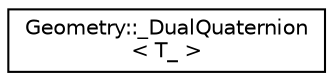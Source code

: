 digraph "Graphical Class Hierarchy"
{
  edge [fontname="Helvetica",fontsize="10",labelfontname="Helvetica",labelfontsize="10"];
  node [fontname="Helvetica",fontsize="10",shape=record];
  rankdir="LR";
  Node1 [label="Geometry::_DualQuaternion\l\< T_ \>",height=0.2,width=0.4,color="black", fillcolor="white", style="filled",URL="$classGeometry_1_1__DualQuaternion.html"];
}
